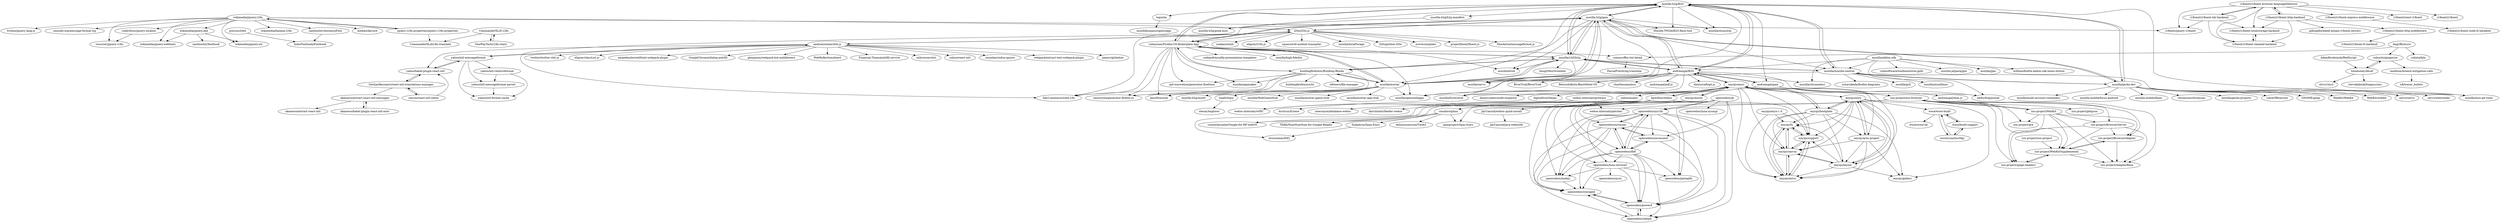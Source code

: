 digraph G {
"mozilla-b2g/B2G" -> "mozilla-b2g/gaia"
"mozilla-b2g/B2G" -> "robnyman/Firefox-OS-Boilerplate-App"
"mozilla-b2g/B2G" -> "andreasgal/B2G"
"mozilla-b2g/B2G" -> "mozilla-b2g/b2g-manifest"
"mozilla-b2g/B2G" -> "mozilla/r2d2b2g"
"mozilla-b2g/B2G" -> "mozilla/mozilla-central"
"mozilla-b2g/B2G" -> "Mozilla-TWQA/B2G-flash-tool"
"mozilla-b2g/B2G" -> "mozilla/mortar"
"mozilla-b2g/B2G" -> "mozilla/gecko-dev"
"mozilla-b2g/B2G" -> "loqui/im"
"mozilla-b2g/B2G" -> "mozilla/servo" ["e"=1]
"mozilla-b2g/B2G" -> "mozilla/moz-git-tools"
"mozilla-b2g/B2G" -> "mozilla/shumway" ["e"=1]
"mozilla-b2g/B2G" -> "andreasgal/gaia"
"mozilla-b2g/B2G" -> "mozilla-b2g/gonk-misc"
"mozilla/gecko-dev" -> "WebKit/webkit" ["e"=1]
"mozilla/gecko-dev" -> "mozilla/mozilla-central"
"mozilla/gecko-dev" -> "mozilla-b2g/B2G"
"mozilla/gecko-dev" -> "mozilla-b2g/gaia"
"mozilla/gecko-dev" -> "servo/servo" ["e"=1]
"mozilla/gecko-dev" -> "servo/webrender" ["e"=1]
"mozilla/gecko-dev" -> "mozilla/multi-account-containers" ["e"=1]
"mozilla/gecko-dev" -> "mozilla-mobile/focus-android" ["e"=1]
"mozilla/gecko-dev" -> "mozilla-mobile/fenix" ["e"=1]
"mozilla/gecko-dev" -> "chromium/chromium" ["e"=1]
"mozilla/gecko-dev" -> "mozilla/gecko-projects"
"mozilla/gecko-dev" -> "LibreOffice/core" ["e"=1]
"mozilla/gecko-dev" -> "GNOME/gimp" ["e"=1]
"mozilla/gecko-dev" -> "WebKit/WebKit" ["e"=1]
"mozilla/gecko-dev" -> "mozilla/moz-git-tools"
"mozilla-b2g/gaia" -> "mozilla-b2g/B2G"
"mozilla-b2g/gaia" -> "robnyman/Firefox-OS-Boilerplate-App"
"mozilla-b2g/gaia" -> "mozilla/r2d2b2g"
"mozilla-b2g/gaia" -> "mozilla/mortar"
"mozilla-b2g/gaia" -> "andreasgal/B2G"
"mozilla-b2g/gaia" -> "Mozilla-TWQA/B2G-flash-tool"
"mozilla-b2g/gaia" -> "buildingfirefoxos/Building-Blocks"
"mozilla-b2g/gaia" -> "mozilla/brick" ["e"=1]
"mozilla-b2g/gaia" -> "mozilla/servo" ["e"=1]
"mozilla-b2g/gaia" -> "fabi1cazenave/webL10n"
"mozilla-b2g/gaia" -> "mozilla/gecko-dev"
"mozilla-b2g/gaia" -> "mozilla/browserid" ["e"=1]
"mozilla-b2g/gaia" -> "mozilla/mozilla-central"
"mozilla-b2g/gaia" -> "mozilla/shumway" ["e"=1]
"mozilla-b2g/gaia" -> "l20n/l20n.js"
"andreasgal/B2G" -> "andreasgal/gaia"
"andreasgal/B2G" -> "mozilla-b2g/B2G"
"andreasgal/B2G" -> "charliesome/jsos" ["e"=1]
"andreasgal/B2G" -> "mozilla-b2g/gaia"
"andreasgal/B2G" -> "mozilla/servo" ["e"=1]
"andreasgal/B2G" -> "mozilla/browserid" ["e"=1]
"andreasgal/B2G" -> "andreasgal/pdf.js" ["e"=1]
"andreasgal/B2G" -> "mozilla/r2d2b2g"
"andreasgal/B2G" -> "mozilla/openwebapps"
"andreasgal/B2G" -> "nddrylliog/jsmad" ["e"=1]
"andreasgal/B2G" -> "enyojs/enyo"
"andreasgal/B2G" -> "danlucraft/git.js" ["e"=1]
"andreasgal/B2G" -> "RiverTrail/RiverTrail" ["e"=1]
"andreasgal/B2G" -> "mozilla/chromeless" ["e"=1]
"andreasgal/B2G" -> "ReturnInfinity/BareMetal-OS" ["e"=1]
"coderifous/jquery-localize" -> "recurser/jquery-i18n"
"l20n/l20n.js" -> "projectfluent/fluent.js" ["e"=1]
"l20n/l20n.js" -> "andyearnshaw/Intl.js"
"l20n/l20n.js" -> "SlexAxton/messageformat.js" ["e"=1]
"l20n/l20n.js" -> "nzakas/eslint" ["e"=1]
"l20n/l20n.js" -> "eligrey/l10n.js"
"l20n/l20n.js" -> "mozilla-b2g/gaia"
"l20n/l20n.js" -> "square/es6-module-transpiler" ["e"=1]
"l20n/l20n.js" -> "mozilla/localForage" ["e"=1]
"l20n/l20n.js" -> "fabi1cazenave/webL10n"
"l20n/l20n.js" -> "l20n/python-l20n"
"l20n/l20n.js" -> "jsoverson/plato" ["e"=1]
"l20n/l20n.js" -> "robnyman/Firefox-OS-Boilerplate-App"
"andyearnshaw/Intl.js" -> "yahoo/intl-messageformat"
"andyearnshaw/Intl.js" -> "yahoo/react-intl" ["e"=1]
"andyearnshaw/Intl.js" -> "yahoo/babel-plugin-react-intl"
"andyearnshaw/Intl.js" -> "omnidan/redux-ignore" ["e"=1]
"andyearnshaw/Intl.js" -> "l20n/l20n.js"
"andyearnshaw/Intl.js" -> "webpack/extract-text-webpack-plugin" ["e"=1]
"andyearnshaw/Intl.js" -> "jquery/globalize" ["e"=1]
"andyearnshaw/Intl.js" -> "twitter/twitter-cldr-js" ["e"=1]
"andyearnshaw/Intl.js" -> "eligrey/classList.js" ["e"=1]
"andyearnshaw/Intl.js" -> "ampedandwired/html-webpack-plugin" ["e"=1]
"andyearnshaw/Intl.js" -> "GoogleChrome/dialog-polyfill" ["e"=1]
"andyearnshaw/Intl.js" -> "glenjamin/webpack-hot-middleware" ["e"=1]
"andyearnshaw/Intl.js" -> "WebReflection/dom4" ["e"=1]
"andyearnshaw/Intl.js" -> "Financial-Times/polyfill-service" ["e"=1]
"andyearnshaw/Intl.js" -> "ai/browserslist" ["e"=1]
"andreasgal/gaia" -> "andreasgal/B2G"
"andreasgal/gaia" -> "mozilla/openwebapps"
"andreasgal/gaia" -> "mozilla/browserid" ["e"=1]
"andreasgal/gaia" -> "isis-project/isis-browser"
"andreasgal/gaia" -> "andreasgal/dom.js" ["e"=1]
"andreasgal/gaia" -> "nddrylliog/jsmad" ["e"=1]
"wikimedia/jquery.ime" -> "wikimedia/jquery.webfonts"
"wikimedia/jquery.ime" -> "wikimedia/jquery.uls"
"wikimedia/jquery.ime" -> "santhoshtr/fontbook"
"enyojs/mochi" -> "enyojs/enyo"
"enyojs/mochi" -> "JayCanuck/webos-quick-install"
"buildingfirefoxos/Building-Blocks" -> "robnyman/Firefox-OS-Boilerplate-App"
"buildingfirefoxos/Building-Blocks" -> "mozilla-b2g/moztt"
"buildingfirefoxos/Building-Blocks" -> "mozilla/appmaker"
"buildingfirefoxos/Building-Blocks" -> "mozilla/mortar"
"buildingfirefoxos/Building-Blocks" -> "buildingfirefoxos/site"
"buildingfirefoxos/Building-Blocks" -> "Jaxo/fxosstub"
"buildingfirefoxos/Building-Blocks" -> "pdi-innovation/generator-firefoxos"
"buildingfirefoxos/Building-Blocks" -> "zenorocha/generator-firefox-os"
"buildingfirefoxos/Building-Blocks" -> "mozilla/r2d2b2g"
"buildingfirefoxos/Building-Blocks" -> "elfoxero/file-manager"
"mozilla/r2d2b2g" -> "robnyman/Firefox-OS-Boilerplate-App"
"mozilla/r2d2b2g" -> "mozilla/mortar"
"mozilla/r2d2b2g" -> "mozilla-b2g/gaia"
"mozilla/r2d2b2g" -> "mozilla-b2g/B2G"
"mozilla/r2d2b2g" -> "andreasgal/B2G"
"mozilla/r2d2b2g" -> "buildingfirefoxos/Building-Blocks"
"mozilla/r2d2b2g" -> "mozilla/brick" ["e"=1]
"mozilla/r2d2b2g" -> "mozilla/mozilla-central"
"mozilla/r2d2b2g" -> "dougt/MozStumbler" ["e"=1]
"mozilla/r2d2b2g" -> "mozilla/servo" ["e"=1]
"enyojs/enyo" -> "enyojs/onyx"
"enyojs/enyo" -> "enyojs/bootplate"
"enyojs/enyo" -> "enyojs/ares-project"
"enyojs/enyo" -> "enyojs/layout"
"enyojs/enyo" -> "enyojs/support"
"enyojs/enyo" -> "isis-project/isis-browser"
"enyojs/enyo" -> "hpwebos/webos"
"enyojs/enyo" -> "enyojs/canvas"
"enyojs/enyo" -> "enyojs/extra"
"enyojs/enyo" -> "andreasgal/B2G"
"enyojs/enyo" -> "dannycoates/node-inspector" ["e"=1]
"enyojs/enyo" -> "mozilla/browserid" ["e"=1]
"enyojs/enyo" -> "enyojs/mochi"
"enyojs/enyo" -> "digitalfruit/limejs" ["e"=1]
"enyojs/enyo" -> "yahoo/mojito" ["e"=1]
"wikimedia/jquery.i18n" -> "wikimedia/jquery.uls"
"wikimedia/jquery.i18n" -> "jquery-i18n-properties/jquery-i18n-properties"
"wikimedia/jquery.i18n" -> "wikimedia/banana-i18n"
"wikimedia/jquery.i18n" -> "wikimedia/jquery.ime"
"wikimedia/jquery.i18n" -> "i18next/jquery-i18next"
"wikimedia/jquery.i18n" -> "recurser/jquery-i18n"
"wikimedia/jquery.i18n" -> "wikimedia/jquery.webfonts"
"wikimedia/jquery.i18n" -> "mediawiki/core"
"wikimedia/jquery.i18n" -> "l20n/l20n.js"
"wikimedia/jquery.i18n" -> "Irrelon/jquery-lang-js"
"wikimedia/jquery.i18n" -> "santhoshtr/AutonymFont"
"wikimedia/jquery.i18n" -> "coderifous/jquery-localize"
"wikimedia/jquery.i18n" -> "unicode-org/message-format-wg" ["e"=1]
"jquery-i18n-properties/jquery-i18n-properties" -> "wikimedia/jquery.i18n"
"jquery-i18n-properties/jquery-i18n-properties" -> "CommanderXL/di18n-translate"
"i18next/i18next-express-middleware" -> "i18next/i18next-node-fs-backend"
"CommanderXL/D-i18n" -> "CommanderXL/di18n-translate"
"CommanderXL/D-i18n" -> "OneWayTech/i18n-static"
"enyojs/enyo-1.0" -> "enyojs/support"
"enyojs/enyo-1.0" -> "enyojs/extra"
"enyojs/enyo-1.0" -> "enyojs/fu"
"enyojs/canvas" -> "enyojs/fu"
"enyojs/canvas" -> "enyojs/extra"
"enyojs/canvas" -> "enyojs/support"
"enyojs/canvas" -> "enyojs/layout"
"AdamBrodzinski/RedScript" -> "timahoney/decaf"
"mozilla/mortar" -> "robnyman/Firefox-OS-Boilerplate-App"
"mozilla/mortar" -> "mozilla/r2d2b2g"
"mozilla/mortar" -> "Jaxo/fxosstub"
"mozilla/mortar" -> "mozilla/mortar-app-stub"
"mozilla/mortar" -> "buildingfirefoxos/Building-Blocks"
"mozilla/mortar" -> "mozilla-b2g/gaia"
"mozilla/mortar" -> "zenorocha/generator-firefox-os"
"mozilla/mortar" -> "fabi1cazenave/webL10n"
"mozilla/mortar" -> "mozilla/WebGameStub"
"mozilla/mortar" -> "mozilla/openwebapps"
"mozilla/mortar" -> "mozilla/mortar-game-stub"
"mozilla/mortar" -> "mozilla-b2g/moztt"
"mozilla/mortar" -> "waalt/loqui"
"robnyman/Firefox-OS-Boilerplate-App" -> "mozilla/mortar"
"robnyman/Firefox-OS-Boilerplate-App" -> "zenorocha/generator-firefox-os"
"robnyman/Firefox-OS-Boilerplate-App" -> "Jaxo/fxosstub"
"robnyman/Firefox-OS-Boilerplate-App" -> "mozilla-b2g/B2G"
"robnyman/Firefox-OS-Boilerplate-App" -> "mozilla-b2g/gaia"
"robnyman/Firefox-OS-Boilerplate-App" -> "buildingfirefoxos/Building-Blocks"
"robnyman/Firefox-OS-Boilerplate-App" -> "mozilla/r2d2b2g"
"robnyman/Firefox-OS-Boilerplate-App" -> "mozilla/openwebapps"
"robnyman/Firefox-OS-Boilerplate-App" -> "pdi-innovation/generator-firefoxos"
"robnyman/Firefox-OS-Boilerplate-App" -> "mozilla/brick" ["e"=1]
"robnyman/Firefox-OS-Boilerplate-App" -> "fabi1cazenave/webL10n"
"robnyman/Firefox-OS-Boilerplate-App" -> "mozilla/high-fidelity"
"robnyman/Firefox-OS-Boilerplate-App" -> "comoyo/ffos-list-detail"
"robnyman/Firefox-OS-Boilerplate-App" -> "codepo8/mozilla-presentation-templates" ["e"=1]
"robnyman/Firefox-OS-Boilerplate-App" -> "mozilla/appmaker"
"isis-project/isis-browser" -> "isis-project/BrowserServer"
"isis-project/isis-browser" -> "isis-project/WebKit"
"isis-project/isis-browser" -> "isis-project/AdapterBase"
"isis-project/isis-browser" -> "isis-project/BrowserAdapter"
"isis-project/isis-browser" -> "isis-project/WebKitSupplemental"
"isis-project/isis-browser" -> "isis-project/npapi-headers"
"isis-project/isis-browser" -> "isis-project/qt4"
"isis-project/isis-browser" -> "webos-internals/patches"
"isis-project/isis-browser" -> "isis-project/pbnjson"
"isis-project/isis-browser" -> "openwebos/nyx-lib"
"openwebos/novacom" -> "openwebos/novacomd"
"openwebos/novacom" -> "openwebos/db8"
"openwebos/novacom" -> "openwebos/powerd"
"openwebos/novacom" -> "openwebos/sleepd"
"openwebos/novacom" -> "openwebos/nodejs"
"openwebos/novacom" -> "openwebos/storaged"
"openwebos/novacom" -> "openwebos/nyx-lib"
"openwebos/novacomd" -> "openwebos/novacom"
"openwebos/novacomd" -> "openwebos/db8"
"openwebos/novacomd" -> "openwebos/powerd"
"openwebos/nyx-lib" -> "openwebos/novacomd"
"openwebos/nyx-lib" -> "openwebos/db8"
"openwebos/nyx-lib" -> "openwebos/novacom"
"openwebos/nyx-lib" -> "openwebos/powerd"
"openwebos/nyx-lib" -> "openwebos/sleepd"
"openwebos/nyx-lib" -> "openwebos/nodejs"
"openwebos/nyx-lib" -> "openwebos/storaged"
"openwebos/nyx-lib" -> "openwebos/pmloglib"
"openwebos/nyx-lib" -> "openwebos/luna-service2"
"openwebos/powerd" -> "openwebos/storaged"
"openwebos/powerd" -> "openwebos/sleepd"
"openwebos/sleepd" -> "openwebos/storaged"
"openwebos/sleepd" -> "openwebos/powerd"
"yahoo/babel-plugin-react-intl" -> "GertjanReynaert/react-intl-translations-manager"
"yahoo/babel-plugin-react-intl" -> "yahoo/intl-messageformat"
"yahoo/intl-messageformat" -> "yahoo/intl-relativeformat"
"yahoo/intl-messageformat" -> "yahoo/intl-messageformat-parser"
"yahoo/intl-messageformat" -> "yahoo/intl-format-cache"
"yahoo/intl-messageformat" -> "yahoo/babel-plugin-react-intl"
"yahoo/intl-messageformat" -> "andyearnshaw/Intl.js"
"yahoo/intl-relativeformat" -> "yahoo/intl-format-cache"
"yahoo/intl-relativeformat" -> "yahoo/intl-messageformat-parser"
"enyojs/bootplate" -> "enyojs/onyx"
"enyojs/bootplate" -> "enyojs/layout"
"enyojs/bootplate" -> "enyojs/canvas"
"enyojs/bootplate" -> "enyojs/extra"
"enyojs/bootplate" -> "enyojs/ares-project"
"enyojs/bootplate" -> "enyojs/fu"
"enyojs/bootplate" -> "enyojs/gallery"
"enyojs/bootplate" -> "enyojs/enyo"
"subosito/gingerice" -> "timahoney/decaf"
"subosito/gingerice" -> "meldium/breach-mitigation-rails"
"loqui/im" -> "mozillahispano/openwapp"
"mozilla/addon-sdk" -> "mozilla/jpm"
"mozilla/addon-sdk" -> "mozilla/chromeless" ["e"=1]
"mozilla/addon-sdk" -> "nddrylliog/jsmad" ["e"=1]
"mozilla/addon-sdk" -> "andreasgal/B2G"
"mozilla/addon-sdk" -> "willlma/firefox-addon-sdk-menu-button"
"mozilla/addon-sdk" -> "voldsoftware/toolbarbutton-jplib"
"mozilla/addon-sdk" -> "mozilla/mozilla-central"
"mozilla/addon-sdk" -> "mozilla-jetpack/jpm"
"enyojs/ares-project" -> "enyojs/onyx"
"enyojs/ares-project" -> "enyojs/gallery"
"enyojs/ares-project" -> "enyojs/extra"
"enyojs/ares-project" -> "enyojs/layout"
"enyojs/ares-project" -> "enyojs/canvas"
"enyojs/onyx" -> "enyojs/layout"
"enyojs/onyx" -> "enyojs/extra"
"enyojs/onyx" -> "enyojs/canvas"
"enyojs/onyx" -> "enyojs/ares-project"
"enyojs/onyx" -> "enyojs/support"
"enyojs/onyx" -> "enyojs/gallery"
"enyojs/onyx" -> "enyojs/bootplate"
"enyojs/onyx" -> "enyojs/fu"
"enyojs/onyx" -> "woce/woce-build"
"OneWayTech/i18n-static" -> "CommanderXL/D-i18n"
"mozilla-b2g/b2g-manifest" -> "mozilla-b2g/gonk-misc"
"hpwebos/webos" -> "Tibfib/NomNomNom-for-Google-Reader"
"hpwebos/webos" -> "rmxdave/phnx"
"hpwebos/webos" -> "spazproject/Spaz-Enyo"
"hpwebos/webos" -> "dcousineau/EKL"
"hpwebos/webos" -> "enyojs/enyo"
"hpwebos/webos" -> "connorlacombe/Voogle-for-HP-webOS"
"hpwebos/webos" -> "Arcticus/Eirene"
"hpwebos/webos" -> "onecrayon/database-webos"
"hpwebos/webos" -> "enyojs/support"
"hpwebos/webos" -> "webos-internals/wIRC"
"hpwebos/webos" -> "darrinholst/feeder-webos"
"i18next/i18next-http-backend" -> "i18next/i18next-browser-languageDetector"
"i18next/i18next-http-backend" -> "i18next/i18next-localstorage-backend"
"i18next/i18next-http-backend" -> "i18next/i18next-chained-backend"
"i18next/i18next-http-backend" -> "gilbsgilbs/babel-plugin-i18next-extract"
"i18next/i18next-http-backend" -> "i18next/i18next-http-middleware"
"mozilla/mozilla-central" -> "mozilla-b2g/B2G"
"mozilla/mozilla-central" -> "sotaroikeda/firefox-diagrams"
"mozilla/mozilla-central" -> "mozilla/moz-git-tools"
"mozilla/mozilla-central" -> "mozilla/r2d2b2g"
"mozilla/mozilla-central" -> "mozilla/gcli" ["e"=1]
"mozilla/mozilla-central" -> "mozilla/mozillians" ["e"=1]
"mozilla/mozilla-central" -> "mozilla/servo" ["e"=1]
"mozilla/mozilla-central" -> "mozilla/gecko-dev"
"akameco/babel-plugin-react-intl-auto" -> "akameco/extract-react-intl-messages"
"begriffs/lucre" -> "subosito/gingerice"
"begriffs/lucre" -> "comoyo/ffos-list-detail"
"begriffs/lucre" -> "colinta/kiln" ["e"=1]
"enyojs/extra" -> "enyojs/fu"
"enyojs/extra" -> "enyojs/support"
"enyojs/extra" -> "enyojs/canvas"
"enyojs/support" -> "enyojs/extra"
"enyojs/support" -> "enyojs/fu"
"enyojs/support" -> "enyojs/canvas"
"comoyo/ffos-list-detail" -> "PascalPrecht/ng-translate" ["e"=1]
"i18next/i18next-browser-languageDetector" -> "i18next/i18next-http-backend"
"i18next/i18next-browser-languageDetector" -> "i18next/i18next-xhr-backend"
"i18next/i18next-browser-languageDetector" -> "i18next/react-i18next" ["e"=1]
"i18next/i18next-browser-languageDetector" -> "i18next/i18next" ["e"=1]
"i18next/i18next-browser-languageDetector" -> "i18next/i18next-chained-backend"
"i18next/i18next-browser-languageDetector" -> "i18next/i18next-localstorage-backend"
"i18next/i18next-browser-languageDetector" -> "i18next/jquery-i18next"
"i18next/i18next-browser-languageDetector" -> "i18next/i18next-express-middleware"
"timahoney/decaf" -> "slivu/1mc2" ["e"=1]
"timahoney/decaf" -> "subosito/gingerice"
"timahoney/decaf" -> "steveklabnik/frappuccino"
"waalt/loqui" -> "elecay/explorer"
"ratson/react-intl-redux" -> "GertjanReynaert/react-intl-translations-manager"
"ratson/react-intl-redux" -> "yahoo/babel-plugin-react-intl"
"woce/woce-build" -> "woce/build-support"
"woce/woce-build" -> "woce/LunaSysMgr"
"woce/woce-build" -> "woce/woce-be"
"GertjanReynaert/react-intl-translations-manager" -> "yahoo/babel-plugin-react-intl"
"GertjanReynaert/react-intl-translations-manager" -> "ratson/react-intl-redux"
"GertjanReynaert/react-intl-translations-manager" -> "akameco/extract-react-intl-messages"
"woce/LunaSysMgr" -> "woce/build-support"
"woce/LunaSysMgr" -> "woce/woce-build"
"woce/build-support" -> "woce/LunaSysMgr"
"woce/build-support" -> "woce/woce-build"
"i18next/i18next-xhr-backend" -> "i18next/i18next-browser-languageDetector"
"i18next/i18next-xhr-backend" -> "i18next/i18next-chained-backend"
"i18next/i18next-xhr-backend" -> "i18next/i18next-localstorage-backend"
"i18next/i18next-xhr-backend" -> "i18next/jquery-i18next"
"openwebos/qt" -> "openwebos/nyx-lib"
"openwebos/qt" -> "openwebos/db8"
"openwebos/qt" -> "openwebos/nodejs"
"openwebos/qt" -> "openwebos/luna-service2"
"openwebos/qt" -> "openwebos/storaged"
"openwebos/qt" -> "openwebos/pmloglib"
"openwebos/qt" -> "openwebos/novacom"
"openwebos/qt" -> "openwebos/powerd"
"openwebos/qt" -> "openwebos/sleepd"
"openwebos/qt" -> "openwebos/luna-sysmgr"
"openwebos/qt" -> "openwebos/novacomd"
"akameco/extract-react-intl-messages" -> "akameco/babel-plugin-react-intl-auto"
"akameco/extract-react-intl-messages" -> "akameco/extract-react-intl"
"yahoo/intl-messageformat-parser" -> "yahoo/intl-format-cache"
"i18next/i18next-http-middleware" -> "i18next/i18next-fs-backend"
"i18next/i18next-localstorage-backend" -> "i18next/i18next-chained-backend"
"isis-project/isis-project" -> "isis-project/WebKitSupplemental"
"JayCanuck/webos-quick-install" -> "JayCanuck/java-weboslib"
"openwebos/luna-service2" -> "openwebos/nodejs"
"openwebos/luna-service2" -> "openwebos/storaged"
"openwebos/luna-service2" -> "openwebos/pmloglib"
"openwebos/luna-service2" -> "openwebos/cjson"
"openwebos/luna-service2" -> "openwebos/powerd"
"i18next/i18next-chained-backend" -> "i18next/i18next-localstorage-backend"
"openwebos/nodejs" -> "openwebos/storaged"
"rmxdave/phnx" -> "connorlacombe/Voogle-for-HP-webOS"
"rmxdave/phnx" -> "funkatron/Spaz-Enyo"
"rmxdave/phnx" -> "Tibfib/NomNomNom-for-Google-Reader"
"rmxdave/phnx" -> "spazproject/Spaz-Enyo"
"rmxdave/phnx" -> "deliciousmorsel/Twee2"
"funkatron/Spaz-Enyo" -> "dcousineau/EKL"
"meldium/breach-mitigation-rails" -> "n8/tracer_bullets"
"enyojs/layout" -> "enyojs/onyx"
"enyojs/layout" -> "enyojs/extra"
"enyojs/layout" -> "enyojs/canvas"
"enyojs/layout" -> "enyojs/gallery"
"enyojs/layout" -> "enyojs/fu"
"enyojs/layout" -> "enyojs/support"
"enyojs/fu" -> "enyojs/extra"
"enyojs/fu" -> "enyojs/support"
"enyojs/fu" -> "enyojs/canvas"
"webos-internals/preware" -> "webos-internals/patches"
"webos-internals/preware" -> "webos-internals/wIRC"
"isis-project/BrowserServer" -> "isis-project/BrowserAdapter"
"isis-project/BrowserServer" -> "isis-project/WebKitSupplemental"
"isis-project/BrowserServer" -> "isis-project/AdapterBase"
"isis-project/BrowserServer" -> "isis-project/npapi-headers"
"isis-project/WebKit" -> "isis-project/WebKitSupplemental"
"isis-project/WebKit" -> "isis-project/qt4"
"isis-project/WebKit" -> "isis-project/npapi-headers"
"isis-project/WebKit" -> "isis-project/BrowserServer"
"isis-project/WebKit" -> "isis-project/isis-browser"
"isis-project/WebKit" -> "isis-project/AdapterBase"
"isis-project/WebKit" -> "isis-project/BrowserAdapter"
"openwebos/db8" -> "openwebos/novacomd"
"openwebos/db8" -> "openwebos/novacom"
"openwebos/db8" -> "openwebos/nodejs"
"openwebos/db8" -> "openwebos/nyx-lib"
"openwebos/db8" -> "openwebos/luna-service2"
"openwebos/db8" -> "openwebos/pmloglib"
"openwebos/db8" -> "openwebos/powerd"
"openwebos/db8" -> "openwebos/storaged"
"openwebos/db8" -> "openwebos/sleepd"
"santhoshtr/AutonymFont" -> "IndicFontbook/Fontbook"
"isis-project/BrowserAdapter" -> "isis-project/AdapterBase"
"isis-project/BrowserAdapter" -> "isis-project/WebKitSupplemental"
"isis-project/WebKitSupplemental" -> "isis-project/AdapterBase"
"isis-project/WebKitSupplemental" -> "isis-project/BrowserAdapter"
"isis-project/WebKitSupplemental" -> "isis-project/npapi-headers"
"isis-project/npapi-headers" -> "isis-project/WebKitSupplemental"
"pravins/lohit" -> "IndicFontbook/Fontbook"
"openwebos/storaged" -> "openwebos/powerd"
"mozilla-b2g/B2G" ["l"="9.977,-32.346"]
"mozilla-b2g/gaia" ["l"="10.017,-32.376"]
"robnyman/Firefox-OS-Boilerplate-App" ["l"="10.036,-32.344"]
"andreasgal/B2G" ["l"="9.941,-32.388"]
"mozilla-b2g/b2g-manifest" ["l"="9.926,-32.319"]
"mozilla/r2d2b2g" ["l"="10.004,-32.357"]
"mozilla/mozilla-central" ["l"="9.964,-32.364"]
"Mozilla-TWQA/B2G-flash-tool" ["l"="10.007,-32.335"]
"mozilla/mortar" ["l"="10.052,-32.362"]
"mozilla/gecko-dev" ["l"="9.969,-32.318"]
"loqui/im" ["l"="9.96,-32.273"]
"mozilla/servo" ["l"="-9.736,5.22"]
"mozilla/moz-git-tools" ["l"="9.945,-32.342"]
"mozilla/shumway" ["l"="-28.896,31.752"]
"andreasgal/gaia" ["l"="9.906,-32.37"]
"mozilla-b2g/gonk-misc" ["l"="9.936,-32.33"]
"WebKit/webkit" ["l"="-51.198,-0.321"]
"servo/servo" ["l"="-9.257,4.667"]
"servo/webrender" ["l"="-9.341,4.926"]
"mozilla/multi-account-containers" ["l"="-27.9,-19.236"]
"mozilla-mobile/focus-android" ["l"="-28.12,-22.139"]
"mozilla-mobile/fenix" ["l"="-28.115,-22.035"]
"chromium/chromium" ["l"="-12.059,22.446"]
"mozilla/gecko-projects" ["l"="9.937,-32.292"]
"LibreOffice/core" ["l"="-13.583,27.245"]
"GNOME/gimp" ["l"="-13.586,27.305"]
"WebKit/WebKit" ["l"="26.823,-25.784"]
"buildingfirefoxos/Building-Blocks" ["l"="10.055,-32.335"]
"mozilla/brick" ["l"="10.815,-34.019"]
"fabi1cazenave/webL10n" ["l"="10.06,-32.393"]
"mozilla/browserid" ["l"="11.517,-31.665"]
"l20n/l20n.js" ["l"="10.111,-32.421"]
"charliesome/jsos" ["l"="-12.436,19.035"]
"andreasgal/pdf.js" ["l"="11.482,-31.794"]
"mozilla/openwebapps" ["l"="9.983,-32.383"]
"nddrylliog/jsmad" ["l"="11.503,-31.703"]
"enyojs/enyo" ["l"="9.819,-32.424"]
"danlucraft/git.js" ["l"="11.551,-31.813"]
"RiverTrail/RiverTrail" ["l"="11.507,-31.799"]
"mozilla/chromeless" ["l"="11.487,-31.736"]
"ReturnInfinity/BareMetal-OS" ["l"="-12.422,19.085"]
"coderifous/jquery-localize" ["l"="10.148,-32.6"]
"recurser/jquery-i18n" ["l"="10.146,-32.576"]
"projectfluent/fluent.js" ["l"="9.255,-36.053"]
"andyearnshaw/Intl.js" ["l"="10.203,-32.408"]
"SlexAxton/messageformat.js" ["l"="11.205,-32.052"]
"nzakas/eslint" ["l"="11.546,-32.11"]
"eligrey/l10n.js" ["l"="10.135,-32.457"]
"square/es6-module-transpiler" ["l"="7.141,-32.212"]
"mozilla/localForage" ["l"="10.502,-33.903"]
"l20n/python-l20n" ["l"="10.103,-32.442"]
"jsoverson/plato" ["l"="11.434,-32.082"]
"yahoo/intl-messageformat" ["l"="10.251,-32.389"]
"yahoo/react-intl" ["l"="25.655,-26.571"]
"yahoo/babel-plugin-react-intl" ["l"="10.285,-32.405"]
"omnidan/redux-ignore" ["l"="25.364,-26.773"]
"webpack/extract-text-webpack-plugin" ["l"="23.192,-33.509"]
"jquery/globalize" ["l"="11.21,-32.14"]
"twitter/twitter-cldr-js" ["l"="7.473,24.878"]
"eligrey/classList.js" ["l"="10.699,-33.641"]
"ampedandwired/html-webpack-plugin" ["l"="23.154,-33.509"]
"GoogleChrome/dialog-polyfill" ["l"="10.58,-33.513"]
"glenjamin/webpack-hot-middleware" ["l"="23.152,-33.542"]
"WebReflection/dom4" ["l"="28.8,-35.337"]
"Financial-Times/polyfill-service" ["l"="26.289,-26.847"]
"ai/browserslist" ["l"="11.606,-35.377"]
"isis-project/isis-browser" ["l"="9.797,-32.348"]
"andreasgal/dom.js" ["l"="11.458,-31.808"]
"wikimedia/jquery.ime" ["l"="10.205,-32.598"]
"wikimedia/jquery.webfonts" ["l"="10.203,-32.58"]
"wikimedia/jquery.uls" ["l"="10.185,-32.59"]
"santhoshtr/fontbook" ["l"="10.218,-32.614"]
"enyojs/mochi" ["l"="9.785,-32.403"]
"JayCanuck/webos-quick-install" ["l"="9.75,-32.394"]
"mozilla-b2g/moztt" ["l"="10.09,-32.346"]
"mozilla/appmaker" ["l"="10.039,-32.301"]
"buildingfirefoxos/site" ["l"="10.094,-32.317"]
"Jaxo/fxosstub" ["l"="10.071,-32.352"]
"pdi-innovation/generator-firefoxos" ["l"="10.047,-32.319"]
"zenorocha/generator-firefox-os" ["l"="10.075,-32.328"]
"elfoxero/file-manager" ["l"="10.083,-32.304"]
"dougt/MozStumbler" ["l"="-28.417,-21.305"]
"enyojs/onyx" ["l"="9.806,-32.472"]
"enyojs/bootplate" ["l"="9.818,-32.461"]
"enyojs/ares-project" ["l"="9.831,-32.456"]
"enyojs/layout" ["l"="9.811,-32.451"]
"enyojs/support" ["l"="9.783,-32.45"]
"hpwebos/webos" ["l"="9.747,-32.44"]
"enyojs/canvas" ["l"="9.799,-32.447"]
"enyojs/extra" ["l"="9.799,-32.458"]
"dannycoates/node-inspector" ["l"="11.69,-31.91"]
"digitalfruit/limejs" ["l"="-14.959,25.044"]
"yahoo/mojito" ["l"="11.539,-31.976"]
"wikimedia/jquery.i18n" ["l"="10.186,-32.562"]
"jquery-i18n-properties/jquery-i18n-properties" ["l"="10.234,-32.574"]
"wikimedia/banana-i18n" ["l"="10.206,-32.54"]
"i18next/jquery-i18next" ["l"="10.206,-32.651"]
"mediawiki/core" ["l"="10.183,-32.538"]
"Irrelon/jquery-lang-js" ["l"="10.15,-32.544"]
"santhoshtr/AutonymFont" ["l"="10.227,-32.547"]
"unicode-org/message-format-wg" ["l"="-10.202,23.352"]
"CommanderXL/di18n-translate" ["l"="10.276,-32.589"]
"i18next/i18next-express-middleware" ["l"="10.27,-32.724"]
"i18next/i18next-node-fs-backend" ["l"="10.297,-32.738"]
"CommanderXL/D-i18n" ["l"="10.312,-32.599"]
"OneWayTech/i18n-static" ["l"="10.336,-32.607"]
"enyojs/enyo-1.0" ["l"="9.774,-32.472"]
"enyojs/fu" ["l"="9.789,-32.464"]
"AdamBrodzinski/RedScript" ["l"="10.068,-32.03"]
"timahoney/decaf" ["l"="10.099,-32.06"]
"mozilla/mortar-app-stub" ["l"="10.08,-32.372"]
"mozilla/WebGameStub" ["l"="10.112,-32.342"]
"mozilla/mortar-game-stub" ["l"="10.09,-32.387"]
"waalt/loqui" ["l"="10.111,-32.367"]
"mozilla/high-fidelity" ["l"="10.063,-32.295"]
"comoyo/ffos-list-detail" ["l"="10.068,-32.241"]
"codepo8/mozilla-presentation-templates" ["l"="24.201,-0.415"]
"isis-project/BrowserServer" ["l"="9.77,-32.339"]
"isis-project/WebKit" ["l"="9.794,-32.329"]
"isis-project/AdapterBase" ["l"="9.782,-32.342"]
"isis-project/BrowserAdapter" ["l"="9.781,-32.333"]
"isis-project/WebKitSupplemental" ["l"="9.781,-32.322"]
"isis-project/npapi-headers" ["l"="9.771,-32.328"]
"isis-project/qt4" ["l"="9.811,-32.333"]
"webos-internals/patches" ["l"="9.762,-32.362"]
"isis-project/pbnjson" ["l"="9.818,-32.348"]
"openwebos/nyx-lib" ["l"="9.718,-32.3"]
"openwebos/novacom" ["l"="9.714,-32.289"]
"openwebos/novacomd" ["l"="9.7,-32.304"]
"openwebos/db8" ["l"="9.703,-32.294"]
"openwebos/powerd" ["l"="9.694,-32.291"]
"openwebos/sleepd" ["l"="9.703,-32.277"]
"openwebos/nodejs" ["l"="9.712,-32.277"]
"openwebos/storaged" ["l"="9.702,-32.285"]
"openwebos/pmloglib" ["l"="9.688,-32.301"]
"openwebos/luna-service2" ["l"="9.683,-32.291"]
"GertjanReynaert/react-intl-translations-manager" ["l"="10.329,-32.413"]
"yahoo/intl-relativeformat" ["l"="10.28,-32.354"]
"yahoo/intl-messageformat-parser" ["l"="10.255,-32.359"]
"yahoo/intl-format-cache" ["l"="10.272,-32.371"]
"enyojs/gallery" ["l"="9.827,-32.477"]
"subosito/gingerice" ["l"="10.108,-32.097"]
"meldium/breach-mitigation-rails" ["l"="10.151,-32.085"]
"mozillahispano/openwapp" ["l"="9.949,-32.243"]
"mozilla/addon-sdk" ["l"="9.946,-32.433"]
"mozilla/jpm" ["l"="9.958,-32.47"]
"willlma/firefox-addon-sdk-menu-button" ["l"="9.965,-32.45"]
"voldsoftware/toolbarbutton-jplib" ["l"="9.924,-32.447"]
"mozilla-jetpack/jpm" ["l"="9.932,-32.465"]
"woce/woce-build" ["l"="9.789,-32.514"]
"Tibfib/NomNomNom-for-Google-Reader" ["l"="9.724,-32.455"]
"rmxdave/phnx" ["l"="9.704,-32.451"]
"spazproject/Spaz-Enyo" ["l"="9.711,-32.438"]
"dcousineau/EKL" ["l"="9.716,-32.465"]
"connorlacombe/Voogle-for-HP-webOS" ["l"="9.722,-32.443"]
"Arcticus/Eirene" ["l"="9.732,-32.424"]
"onecrayon/database-webos" ["l"="9.739,-32.468"]
"webos-internals/wIRC" ["l"="9.735,-32.408"]
"darrinholst/feeder-webos" ["l"="9.718,-32.425"]
"i18next/i18next-http-backend" ["l"="10.211,-32.74"]
"i18next/i18next-browser-languageDetector" ["l"="10.226,-32.707"]
"i18next/i18next-localstorage-backend" ["l"="10.195,-32.715"]
"i18next/i18next-chained-backend" ["l"="10.209,-32.718"]
"gilbsgilbs/babel-plugin-i18next-extract" ["l"="10.229,-32.766"]
"i18next/i18next-http-middleware" ["l"="10.194,-32.772"]
"sotaroikeda/firefox-diagrams" ["l"="9.925,-32.355"]
"mozilla/gcli" ["l"="13.291,-31.502"]
"mozilla/mozillians" ["l"="24.229,-0.402"]
"akameco/babel-plugin-react-intl-auto" ["l"="10.411,-32.421"]
"akameco/extract-react-intl-messages" ["l"="10.383,-32.415"]
"begriffs/lucre" ["l"="10.091,-32.164"]
"colinta/kiln" ["l"="-24.013,-42.362"]
"PascalPrecht/ng-translate" ["l"="30.839,-32.056"]
"i18next/i18next-xhr-backend" ["l"="10.205,-32.69"]
"i18next/react-i18next" ["l"="25.829,-26.378"]
"i18next/i18next" ["l"="25.976,-26.439"]
"slivu/1mc2" ["l"="8.744,-30.223"]
"steveklabnik/frappuccino" ["l"="10.12,-32.023"]
"elecay/explorer" ["l"="10.139,-32.363"]
"ratson/react-intl-redux" ["l"="10.326,-32.391"]
"woce/build-support" ["l"="9.794,-32.531"]
"woce/LunaSysMgr" ["l"="9.778,-32.532"]
"woce/woce-be" ["l"="9.769,-32.521"]
"openwebos/qt" ["l"="9.688,-32.278"]
"openwebos/luna-sysmgr" ["l"="9.664,-32.259"]
"akameco/extract-react-intl" ["l"="10.397,-32.398"]
"i18next/i18next-fs-backend" ["l"="10.185,-32.796"]
"isis-project/isis-project" ["l"="9.775,-32.3"]
"JayCanuck/java-weboslib" ["l"="9.726,-32.39"]
"openwebos/cjson" ["l"="9.656,-32.291"]
"funkatron/Spaz-Enyo" ["l"="9.694,-32.469"]
"deliciousmorsel/Twee2" ["l"="9.68,-32.453"]
"n8/tracer_bullets" ["l"="10.182,-32.072"]
"webos-internals/preware" ["l"="9.738,-32.378"]
"IndicFontbook/Fontbook" ["l"="10.258,-32.539"]
"pravins/lohit" ["l"="10.282,-32.536"]
}